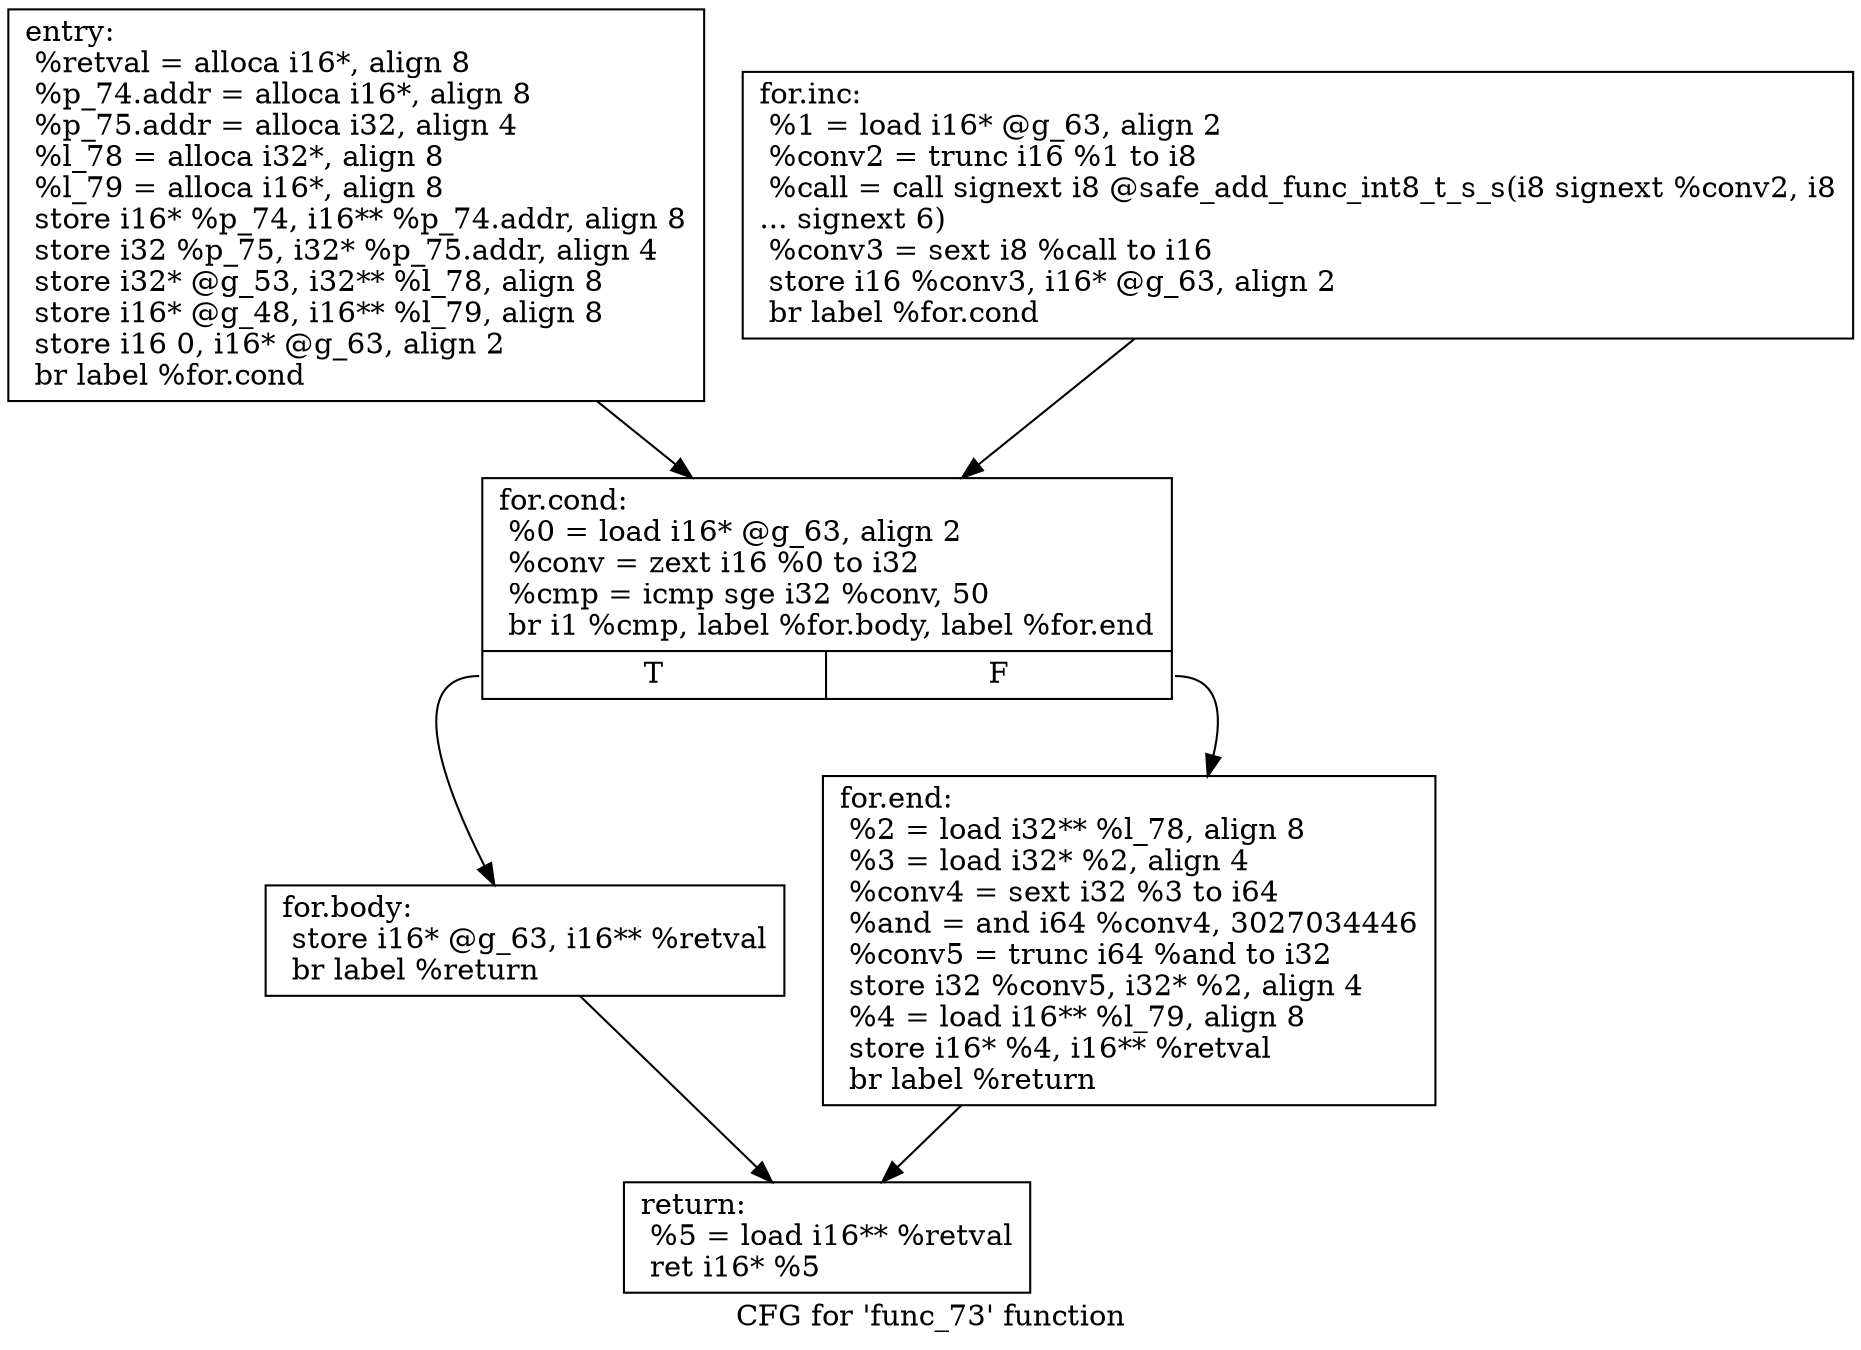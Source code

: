 digraph "CFG for 'func_73' function" {
	label="CFG for 'func_73' function";

	Node0xb9fb5a8 [shape=record,label="{entry:\l  %retval = alloca i16*, align 8\l  %p_74.addr = alloca i16*, align 8\l  %p_75.addr = alloca i32, align 4\l  %l_78 = alloca i32*, align 8\l  %l_79 = alloca i16*, align 8\l  store i16* %p_74, i16** %p_74.addr, align 8\l  store i32 %p_75, i32* %p_75.addr, align 4\l  store i32* @g_53, i32** %l_78, align 8\l  store i16* @g_48, i16** %l_79, align 8\l  store i16 0, i16* @g_63, align 2\l  br label %for.cond\l}"];
	Node0xb9fb5a8 -> Node0xb9fb5d8;
	Node0xb9fb5d8 [shape=record,label="{for.cond:                                         \l  %0 = load i16* @g_63, align 2\l  %conv = zext i16 %0 to i32\l  %cmp = icmp sge i32 %conv, 50\l  br i1 %cmp, label %for.body, label %for.end\l|{<s0>T|<s1>F}}"];
	Node0xb9fb5d8:s0 -> Node0xb9fb608;
	Node0xb9fb5d8:s1 -> Node0xb9fb668;
	Node0xb9fb608 [shape=record,label="{for.body:                                         \l  store i16* @g_63, i16** %retval\l  br label %return\l}"];
	Node0xb9fb608 -> Node0xb9fb698;
	Node0xb9fb638 [shape=record,label="{for.inc:                                          \l  %1 = load i16* @g_63, align 2\l  %conv2 = trunc i16 %1 to i8\l  %call = call signext i8 @safe_add_func_int8_t_s_s(i8 signext %conv2, i8\l... signext 6)\l  %conv3 = sext i8 %call to i16\l  store i16 %conv3, i16* @g_63, align 2\l  br label %for.cond\l}"];
	Node0xb9fb638 -> Node0xb9fb5d8;
	Node0xb9fb668 [shape=record,label="{for.end:                                          \l  %2 = load i32** %l_78, align 8\l  %3 = load i32* %2, align 4\l  %conv4 = sext i32 %3 to i64\l  %and = and i64 %conv4, 3027034446\l  %conv5 = trunc i64 %and to i32\l  store i32 %conv5, i32* %2, align 4\l  %4 = load i16** %l_79, align 8\l  store i16* %4, i16** %retval\l  br label %return\l}"];
	Node0xb9fb668 -> Node0xb9fb698;
	Node0xb9fb698 [shape=record,label="{return:                                           \l  %5 = load i16** %retval\l  ret i16* %5\l}"];
}

